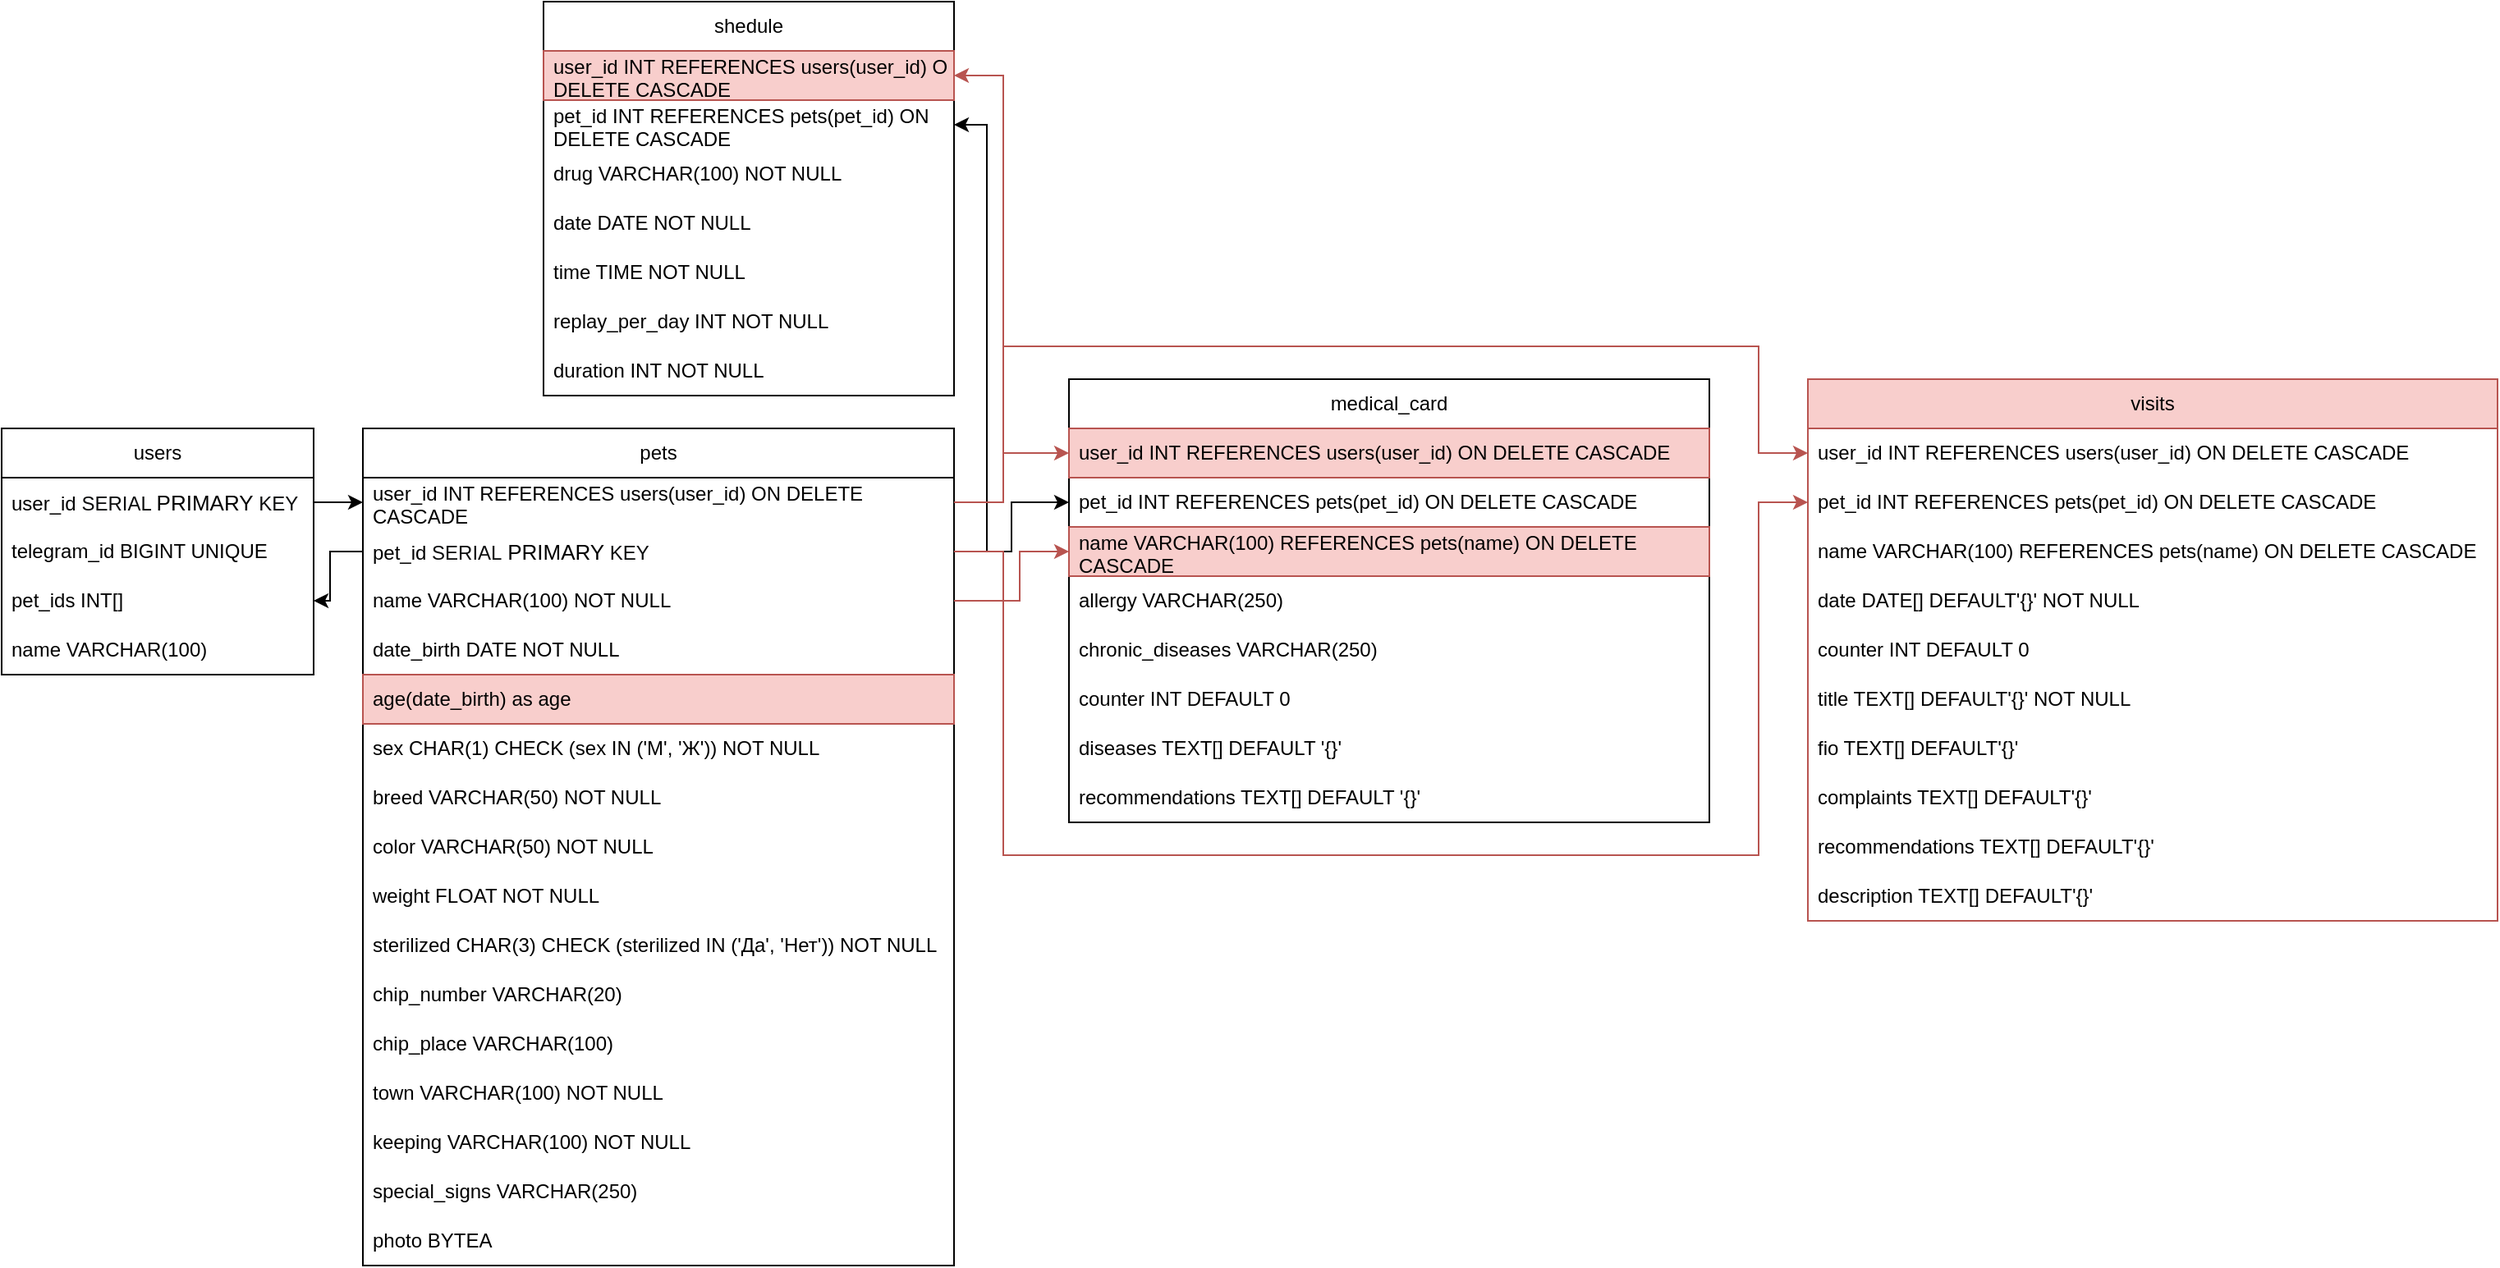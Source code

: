 <mxfile version="24.4.13" type="device">
  <diagram name="Страница — 1" id="2kLX4BQX8sCwUvxI8kL4">
    <mxGraphModel dx="4412" dy="3087" grid="1" gridSize="10" guides="1" tooltips="1" connect="1" arrows="1" fold="1" page="1" pageScale="1" pageWidth="827" pageHeight="1169" math="0" shadow="0">
      <root>
        <mxCell id="0" />
        <mxCell id="1" parent="0" />
        <mxCell id="tRE23R7GTaDSRuDy--_Y-1" value="users" style="swimlane;fontStyle=0;childLayout=stackLayout;horizontal=1;startSize=30;horizontalStack=0;resizeParent=1;resizeParentMax=0;resizeLast=0;collapsible=1;marginBottom=0;whiteSpace=wrap;html=1;" parent="1" vertex="1">
          <mxGeometry x="-180" y="220" width="190" height="150" as="geometry" />
        </mxCell>
        <mxCell id="tRE23R7GTaDSRuDy--_Y-2" value="user_id&amp;nbsp;&lt;span style=&quot;background-color: transparent; font-family: inherit; font-size: var(--_pr-code-fs); font-style: inherit; font-variant-ligatures: inherit; font-variant-caps: inherit; font-weight: inherit; white-space: inherit; color: rgb(12, 13, 14);&quot;&gt;SERIAL &lt;/span&gt;&lt;span style=&quot;background-color: transparent; font-family: inherit; font-style: inherit; font-variant-ligatures: inherit; font-variant-caps: inherit; font-weight: inherit; white-space: inherit; font-size: 13px;&quot;&gt;PRIMARY&lt;/span&gt;&lt;span style=&quot;background-color: transparent; font-family: inherit; font-size: var(--_pr-code-fs); font-style: inherit; font-variant-ligatures: inherit; font-variant-caps: inherit; font-weight: inherit; white-space: inherit; color: rgb(12, 13, 14);&quot;&gt;&amp;nbsp;KEY&lt;/span&gt;" style="text;strokeColor=none;fillColor=none;align=left;verticalAlign=middle;spacingLeft=4;spacingRight=4;overflow=hidden;points=[[0,0.5],[1,0.5]];portConstraint=eastwest;rotatable=0;whiteSpace=wrap;html=1;" parent="tRE23R7GTaDSRuDy--_Y-1" vertex="1">
          <mxGeometry y="30" width="190" height="30" as="geometry" />
        </mxCell>
        <mxCell id="tRE23R7GTaDSRuDy--_Y-57" value="telegram_id &lt;span class=&quot;hljs-type&quot;&gt;BIGINT&lt;/span&gt; &lt;span class=&quot;hljs-keyword&quot;&gt;UNIQUE&lt;/span&gt;" style="text;strokeColor=none;fillColor=none;align=left;verticalAlign=middle;spacingLeft=4;spacingRight=4;overflow=hidden;points=[[0,0.5],[1,0.5]];portConstraint=eastwest;rotatable=0;whiteSpace=wrap;html=1;" parent="tRE23R7GTaDSRuDy--_Y-1" vertex="1">
          <mxGeometry y="60" width="190" height="30" as="geometry" />
        </mxCell>
        <mxCell id="tRE23R7GTaDSRuDy--_Y-3" value="pet_ids&amp;nbsp;&lt;span class=&quot;hljs-type&quot;&gt;INT&lt;/span&gt;[]" style="text;strokeColor=none;fillColor=none;align=left;verticalAlign=middle;spacingLeft=4;spacingRight=4;overflow=hidden;points=[[0,0.5],[1,0.5]];portConstraint=eastwest;rotatable=0;whiteSpace=wrap;html=1;" parent="tRE23R7GTaDSRuDy--_Y-1" vertex="1">
          <mxGeometry y="90" width="190" height="30" as="geometry" />
        </mxCell>
        <mxCell id="tRE23R7GTaDSRuDy--_Y-4" value="name VARCHAR(100)" style="text;strokeColor=none;fillColor=none;align=left;verticalAlign=middle;spacingLeft=4;spacingRight=4;overflow=hidden;points=[[0,0.5],[1,0.5]];portConstraint=eastwest;rotatable=0;whiteSpace=wrap;html=1;" parent="tRE23R7GTaDSRuDy--_Y-1" vertex="1">
          <mxGeometry y="120" width="190" height="30" as="geometry" />
        </mxCell>
        <mxCell id="tRE23R7GTaDSRuDy--_Y-5" value="pets" style="swimlane;fontStyle=0;childLayout=stackLayout;horizontal=1;startSize=30;horizontalStack=0;resizeParent=1;resizeParentMax=0;resizeLast=0;collapsible=1;marginBottom=0;whiteSpace=wrap;html=1;swimlaneFillColor=default;" parent="1" vertex="1">
          <mxGeometry x="40" y="220" width="360" height="510" as="geometry">
            <mxRectangle x="274" y="220" width="60" height="30" as="alternateBounds" />
          </mxGeometry>
        </mxCell>
        <mxCell id="tRE23R7GTaDSRuDy--_Y-54" value="user_id&amp;nbsp;&lt;span class=&quot;hljs-type&quot;&gt;INT&lt;/span&gt; &lt;span class=&quot;hljs-keyword&quot;&gt;REFERENCES&lt;/span&gt; users(user_id)&amp;nbsp;ON DELETE CASCADE" style="text;strokeColor=none;fillColor=none;align=left;verticalAlign=middle;spacingLeft=4;spacingRight=4;overflow=hidden;points=[[0,0.5],[1,0.5]];portConstraint=eastwest;rotatable=0;whiteSpace=wrap;html=1;" parent="tRE23R7GTaDSRuDy--_Y-5" vertex="1">
          <mxGeometry y="30" width="360" height="30" as="geometry" />
        </mxCell>
        <mxCell id="tRE23R7GTaDSRuDy--_Y-6" value="pet_id&amp;nbsp;&lt;span style=&quot;font-family: inherit; font-size: var(--_pr-code-fs); font-style: inherit; font-variant-ligatures: inherit; font-variant-caps: inherit; font-weight: inherit; white-space: inherit; background-color: transparent; color: rgb(12, 13, 14);&quot;&gt;SERIAL&amp;nbsp;&lt;/span&gt;&lt;span style=&quot;font-family: inherit; font-style: inherit; font-variant-ligatures: inherit; font-variant-caps: inherit; font-weight: inherit; white-space: inherit; background-color: transparent; font-size: 13px;&quot;&gt;PRIMARY&lt;/span&gt;&lt;span style=&quot;font-family: inherit; font-size: var(--_pr-code-fs); font-style: inherit; font-variant-ligatures: inherit; font-variant-caps: inherit; font-weight: inherit; white-space: inherit; background-color: transparent; color: rgb(12, 13, 14);&quot;&gt;&amp;nbsp;KEY&lt;/span&gt;" style="text;strokeColor=none;fillColor=none;align=left;verticalAlign=middle;spacingLeft=4;spacingRight=4;overflow=hidden;points=[[0,0.5],[1,0.5]];portConstraint=eastwest;rotatable=0;whiteSpace=wrap;html=1;" parent="tRE23R7GTaDSRuDy--_Y-5" vertex="1">
          <mxGeometry y="60" width="360" height="30" as="geometry" />
        </mxCell>
        <mxCell id="tRE23R7GTaDSRuDy--_Y-7" value="name VARCHAR(100) NOT NULL" style="text;strokeColor=none;fillColor=none;align=left;verticalAlign=middle;spacingLeft=4;spacingRight=4;overflow=hidden;points=[[0,0.5],[1,0.5]];portConstraint=eastwest;rotatable=0;whiteSpace=wrap;html=1;" parent="tRE23R7GTaDSRuDy--_Y-5" vertex="1">
          <mxGeometry y="90" width="360" height="30" as="geometry" />
        </mxCell>
        <mxCell id="tRE23R7GTaDSRuDy--_Y-21" value="date_birth DATE NOT NULL" style="text;strokeColor=none;fillColor=none;align=left;verticalAlign=middle;spacingLeft=4;spacingRight=4;overflow=hidden;points=[[0,0.5],[1,0.5]];portConstraint=eastwest;rotatable=0;whiteSpace=wrap;html=1;" parent="tRE23R7GTaDSRuDy--_Y-5" vertex="1">
          <mxGeometry y="120" width="360" height="30" as="geometry" />
        </mxCell>
        <mxCell id="ft2t-s6dSCb2vbicJCYg-4" value="age(date_birth) as age" style="text;strokeColor=#b85450;fillColor=#f8cecc;align=left;verticalAlign=middle;spacingLeft=4;spacingRight=4;overflow=hidden;points=[[0,0.5],[1,0.5]];portConstraint=eastwest;rotatable=0;whiteSpace=wrap;html=1;" vertex="1" parent="tRE23R7GTaDSRuDy--_Y-5">
          <mxGeometry y="150" width="360" height="30" as="geometry" />
        </mxCell>
        <mxCell id="tRE23R7GTaDSRuDy--_Y-20" value="sex&amp;nbsp;&lt;span class=&quot;hljs-type&quot;&gt;CHAR&lt;/span&gt;(&lt;span class=&quot;hljs-number&quot;&gt;1&lt;/span&gt;) &lt;span class=&quot;hljs-keyword&quot;&gt;CHECK&lt;/span&gt; (sex&amp;nbsp;&lt;span class=&quot;hljs-keyword&quot;&gt;IN&lt;/span&gt; (&lt;span class=&quot;hljs-string&quot;&gt;&#39;М&#39;&lt;/span&gt;, &lt;span class=&quot;hljs-string&quot;&gt;&#39;Ж&#39;&lt;/span&gt;)) NOT NULL" style="text;strokeColor=none;fillColor=none;align=left;verticalAlign=middle;spacingLeft=4;spacingRight=4;overflow=hidden;points=[[0,0.5],[1,0.5]];portConstraint=eastwest;rotatable=0;whiteSpace=wrap;html=1;" parent="tRE23R7GTaDSRuDy--_Y-5" vertex="1">
          <mxGeometry y="180" width="360" height="30" as="geometry" />
        </mxCell>
        <mxCell id="tRE23R7GTaDSRuDy--_Y-8" value="breed VARCHAR(50) NOT NULL" style="text;strokeColor=none;fillColor=none;align=left;verticalAlign=middle;spacingLeft=4;spacingRight=4;overflow=hidden;points=[[0,0.5],[1,0.5]];portConstraint=eastwest;rotatable=0;whiteSpace=wrap;html=1;" parent="tRE23R7GTaDSRuDy--_Y-5" vertex="1">
          <mxGeometry y="210" width="360" height="30" as="geometry" />
        </mxCell>
        <mxCell id="tRE23R7GTaDSRuDy--_Y-22" value="color VARCHAR(50) NOT NULL" style="text;strokeColor=none;fillColor=none;align=left;verticalAlign=middle;spacingLeft=4;spacingRight=4;overflow=hidden;points=[[0,0.5],[1,0.5]];portConstraint=eastwest;rotatable=0;whiteSpace=wrap;html=1;" parent="tRE23R7GTaDSRuDy--_Y-5" vertex="1">
          <mxGeometry y="240" width="360" height="30" as="geometry" />
        </mxCell>
        <mxCell id="tRE23R7GTaDSRuDy--_Y-23" value="weight FLOAT NOT NULL" style="text;strokeColor=none;fillColor=none;align=left;verticalAlign=middle;spacingLeft=4;spacingRight=4;overflow=hidden;points=[[0,0.5],[1,0.5]];portConstraint=eastwest;rotatable=0;whiteSpace=wrap;html=1;" parent="tRE23R7GTaDSRuDy--_Y-5" vertex="1">
          <mxGeometry y="270" width="360" height="30" as="geometry" />
        </mxCell>
        <mxCell id="tRE23R7GTaDSRuDy--_Y-24" value="sterilized&amp;nbsp;&lt;span class=&quot;hljs-type&quot;&gt;CHAR&lt;/span&gt;(3)&amp;nbsp;&lt;span class=&quot;hljs-keyword&quot;&gt;CHECK&lt;/span&gt;&amp;nbsp;(&lt;span class=&quot;hljs-keyword&quot;&gt;sterilized IN&lt;/span&gt;&amp;nbsp;(&lt;span class=&quot;hljs-string&quot;&gt;&#39;Да&#39;&lt;/span&gt;,&amp;nbsp;&lt;span class=&quot;hljs-string&quot;&gt;&#39;Нет&#39;&lt;/span&gt;)) NOT NULL" style="text;strokeColor=none;fillColor=none;align=left;verticalAlign=middle;spacingLeft=4;spacingRight=4;overflow=hidden;points=[[0,0.5],[1,0.5]];portConstraint=eastwest;rotatable=0;whiteSpace=wrap;html=1;" parent="tRE23R7GTaDSRuDy--_Y-5" vertex="1">
          <mxGeometry y="300" width="360" height="30" as="geometry" />
        </mxCell>
        <mxCell id="tRE23R7GTaDSRuDy--_Y-26" value="chip_number VARCHAR(20)" style="text;strokeColor=none;fillColor=none;align=left;verticalAlign=middle;spacingLeft=4;spacingRight=4;overflow=hidden;points=[[0,0.5],[1,0.5]];portConstraint=eastwest;rotatable=0;whiteSpace=wrap;html=1;" parent="tRE23R7GTaDSRuDy--_Y-5" vertex="1">
          <mxGeometry y="330" width="360" height="30" as="geometry" />
        </mxCell>
        <mxCell id="tRE23R7GTaDSRuDy--_Y-25" value="chip_place VARCHAR(100)" style="text;strokeColor=none;fillColor=none;align=left;verticalAlign=middle;spacingLeft=4;spacingRight=4;overflow=hidden;points=[[0,0.5],[1,0.5]];portConstraint=eastwest;rotatable=0;whiteSpace=wrap;html=1;" parent="tRE23R7GTaDSRuDy--_Y-5" vertex="1">
          <mxGeometry y="360" width="360" height="30" as="geometry" />
        </mxCell>
        <mxCell id="tRE23R7GTaDSRuDy--_Y-27" value="town VARCHAR(100) NOT NULL&amp;nbsp;" style="text;strokeColor=none;fillColor=none;align=left;verticalAlign=middle;spacingLeft=4;spacingRight=4;overflow=hidden;points=[[0,0.5],[1,0.5]];portConstraint=eastwest;rotatable=0;whiteSpace=wrap;html=1;" parent="tRE23R7GTaDSRuDy--_Y-5" vertex="1">
          <mxGeometry y="390" width="360" height="30" as="geometry" />
        </mxCell>
        <mxCell id="tRE23R7GTaDSRuDy--_Y-29" value="keeping VARCHAR(100) NOT NULL" style="text;strokeColor=none;fillColor=none;align=left;verticalAlign=middle;spacingLeft=4;spacingRight=4;overflow=hidden;points=[[0,0.5],[1,0.5]];portConstraint=eastwest;rotatable=0;whiteSpace=wrap;html=1;" parent="tRE23R7GTaDSRuDy--_Y-5" vertex="1">
          <mxGeometry y="420" width="360" height="30" as="geometry" />
        </mxCell>
        <mxCell id="tRE23R7GTaDSRuDy--_Y-28" value="special_signs VARCHAR(250)" style="text;strokeColor=none;fillColor=none;align=left;verticalAlign=middle;spacingLeft=4;spacingRight=4;overflow=hidden;points=[[0,0.5],[1,0.5]];portConstraint=eastwest;rotatable=0;whiteSpace=wrap;html=1;" parent="tRE23R7GTaDSRuDy--_Y-5" vertex="1">
          <mxGeometry y="450" width="360" height="30" as="geometry" />
        </mxCell>
        <mxCell id="tRE23R7GTaDSRuDy--_Y-30" value="photo&amp;nbsp;BYTEA  " style="text;strokeColor=none;fillColor=none;align=left;verticalAlign=middle;spacingLeft=4;spacingRight=4;overflow=hidden;points=[[0,0.5],[1,0.5]];portConstraint=eastwest;rotatable=0;whiteSpace=wrap;html=1;" parent="tRE23R7GTaDSRuDy--_Y-5" vertex="1">
          <mxGeometry y="480" width="360" height="30" as="geometry" />
        </mxCell>
        <mxCell id="tRE23R7GTaDSRuDy--_Y-9" value="medical_card" style="swimlane;fontStyle=0;childLayout=stackLayout;horizontal=1;startSize=30;horizontalStack=0;resizeParent=1;resizeParentMax=0;resizeLast=0;collapsible=1;marginBottom=0;whiteSpace=wrap;html=1;" parent="1" vertex="1">
          <mxGeometry x="470" y="190" width="390" height="270" as="geometry" />
        </mxCell>
        <mxCell id="ft2t-s6dSCb2vbicJCYg-18" value="user_id&amp;nbsp;&lt;span class=&quot;hljs-type&quot;&gt;INT&lt;/span&gt;&amp;nbsp;&lt;span class=&quot;hljs-keyword&quot;&gt;REFERENCES&lt;/span&gt;&amp;nbsp;users(user_id)&amp;nbsp;ON DELETE CASCADE" style="text;strokeColor=#b85450;fillColor=#f8cecc;align=left;verticalAlign=middle;spacingLeft=4;spacingRight=4;overflow=hidden;points=[[0,0.5],[1,0.5]];portConstraint=eastwest;rotatable=0;whiteSpace=wrap;html=1;" vertex="1" parent="tRE23R7GTaDSRuDy--_Y-9">
          <mxGeometry y="30" width="390" height="30" as="geometry" />
        </mxCell>
        <mxCell id="tRE23R7GTaDSRuDy--_Y-10" value="pet_id&amp;nbsp;&lt;span class=&quot;hljs-type&quot;&gt;INT&lt;/span&gt;&amp;nbsp;&lt;span class=&quot;hljs-keyword&quot;&gt;REFERENCES&lt;/span&gt;&amp;nbsp;pets(pet_id)&amp;nbsp;ON DELETE CASCADE" style="text;strokeColor=none;fillColor=none;align=left;verticalAlign=middle;spacingLeft=4;spacingRight=4;overflow=hidden;points=[[0,0.5],[1,0.5]];portConstraint=eastwest;rotatable=0;whiteSpace=wrap;html=1;" parent="tRE23R7GTaDSRuDy--_Y-9" vertex="1">
          <mxGeometry y="60" width="390" height="30" as="geometry" />
        </mxCell>
        <mxCell id="ft2t-s6dSCb2vbicJCYg-1" value="name VARCHAR(100)&amp;nbsp;&lt;span class=&quot;hljs-keyword&quot;&gt;REFERENCES&lt;/span&gt;&amp;nbsp;pets(name)&amp;nbsp;ON DELETE CASCADE" style="text;strokeColor=#b85450;fillColor=#f8cecc;align=left;verticalAlign=middle;spacingLeft=4;spacingRight=4;overflow=hidden;points=[[0,0.5],[1,0.5]];portConstraint=eastwest;rotatable=0;whiteSpace=wrap;html=1;" vertex="1" parent="tRE23R7GTaDSRuDy--_Y-9">
          <mxGeometry y="90" width="390" height="30" as="geometry" />
        </mxCell>
        <mxCell id="tRE23R7GTaDSRuDy--_Y-39" value="allergy VARCHAR(250)" style="text;strokeColor=none;fillColor=none;align=left;verticalAlign=middle;spacingLeft=4;spacingRight=4;overflow=hidden;points=[[0,0.5],[1,0.5]];portConstraint=eastwest;rotatable=0;whiteSpace=wrap;html=1;" parent="tRE23R7GTaDSRuDy--_Y-9" vertex="1">
          <mxGeometry y="120" width="390" height="30" as="geometry" />
        </mxCell>
        <mxCell id="tRE23R7GTaDSRuDy--_Y-31" value="chronic_diseases VARCHAR(250)" style="text;strokeColor=none;fillColor=none;align=left;verticalAlign=middle;spacingLeft=4;spacingRight=4;overflow=hidden;points=[[0,0.5],[1,0.5]];portConstraint=eastwest;rotatable=0;whiteSpace=wrap;html=1;" parent="tRE23R7GTaDSRuDy--_Y-9" vertex="1">
          <mxGeometry y="150" width="390" height="30" as="geometry" />
        </mxCell>
        <mxCell id="tRE23R7GTaDSRuDy--_Y-67" value="counter&amp;nbsp;&lt;span class=&quot;hljs-type&quot;&gt;INT&lt;/span&gt; &lt;span class=&quot;hljs-keyword&quot;&gt;DEFAULT&lt;/span&gt; &lt;span class=&quot;hljs-number&quot;&gt;0&lt;/span&gt;" style="text;strokeColor=none;fillColor=none;align=left;verticalAlign=middle;spacingLeft=4;spacingRight=4;overflow=hidden;points=[[0,0.5],[1,0.5]];portConstraint=eastwest;rotatable=0;whiteSpace=wrap;html=1;" parent="tRE23R7GTaDSRuDy--_Y-9" vertex="1">
          <mxGeometry y="180" width="390" height="30" as="geometry" />
        </mxCell>
        <mxCell id="tRE23R7GTaDSRuDy--_Y-12" value="diseases TEXT[] DEFAULT &#39;{}&#39;" style="text;strokeColor=none;fillColor=none;align=left;verticalAlign=middle;spacingLeft=4;spacingRight=4;overflow=hidden;points=[[0,0.5],[1,0.5]];portConstraint=eastwest;rotatable=0;whiteSpace=wrap;html=1;" parent="tRE23R7GTaDSRuDy--_Y-9" vertex="1">
          <mxGeometry y="210" width="390" height="30" as="geometry" />
        </mxCell>
        <mxCell id="tRE23R7GTaDSRuDy--_Y-40" value="recommendations TEXT[] DEFAULT &#39;{}&#39;" style="text;strokeColor=none;fillColor=none;align=left;verticalAlign=middle;spacingLeft=4;spacingRight=4;overflow=hidden;points=[[0,0.5],[1,0.5]];portConstraint=eastwest;rotatable=0;whiteSpace=wrap;html=1;" parent="tRE23R7GTaDSRuDy--_Y-9" vertex="1">
          <mxGeometry y="240" width="390" height="30" as="geometry" />
        </mxCell>
        <mxCell id="tRE23R7GTaDSRuDy--_Y-13" value="shedule" style="swimlane;fontStyle=0;childLayout=stackLayout;horizontal=1;startSize=30;horizontalStack=0;resizeParent=1;resizeParentMax=0;resizeLast=0;collapsible=1;marginBottom=0;whiteSpace=wrap;html=1;" parent="1" vertex="1">
          <mxGeometry x="150" y="-40" width="250" height="240" as="geometry" />
        </mxCell>
        <mxCell id="ft2t-s6dSCb2vbicJCYg-22" value="user_id&amp;nbsp;&lt;span class=&quot;hljs-type&quot;&gt;INT&lt;/span&gt;&amp;nbsp;&lt;span class=&quot;hljs-keyword&quot;&gt;REFERENCES&lt;/span&gt;&amp;nbsp;users(user_id)&amp;nbsp;ON DELETE CASCADE" style="text;strokeColor=#b85450;fillColor=#f8cecc;align=left;verticalAlign=middle;spacingLeft=4;spacingRight=4;overflow=hidden;points=[[0,0.5],[1,0.5]];portConstraint=eastwest;rotatable=0;whiteSpace=wrap;html=1;" vertex="1" parent="tRE23R7GTaDSRuDy--_Y-13">
          <mxGeometry y="30" width="250" height="30" as="geometry" />
        </mxCell>
        <mxCell id="tRE23R7GTaDSRuDy--_Y-14" value="pet_id&amp;nbsp;&lt;span class=&quot;hljs-type&quot;&gt;INT&lt;/span&gt;&amp;nbsp;&lt;span class=&quot;hljs-keyword&quot;&gt;REFERENCES&lt;/span&gt;&amp;nbsp;pets(pet_id)&amp;nbsp;ON DELETE CASCADE" style="text;strokeColor=none;fillColor=none;align=left;verticalAlign=middle;spacingLeft=4;spacingRight=4;overflow=hidden;points=[[0,0.5],[1,0.5]];portConstraint=eastwest;rotatable=0;whiteSpace=wrap;html=1;" parent="tRE23R7GTaDSRuDy--_Y-13" vertex="1">
          <mxGeometry y="60" width="250" height="30" as="geometry" />
        </mxCell>
        <mxCell id="tRE23R7GTaDSRuDy--_Y-50" value="drug VARCHAR(100) NOT NULL" style="text;strokeColor=none;fillColor=none;align=left;verticalAlign=middle;spacingLeft=4;spacingRight=4;overflow=hidden;points=[[0,0.5],[1,0.5]];portConstraint=eastwest;rotatable=0;whiteSpace=wrap;html=1;" parent="tRE23R7GTaDSRuDy--_Y-13" vertex="1">
          <mxGeometry y="90" width="250" height="30" as="geometry" />
        </mxCell>
        <mxCell id="tRE23R7GTaDSRuDy--_Y-15" value="date DATE NOT NULL" style="text;strokeColor=none;fillColor=none;align=left;verticalAlign=middle;spacingLeft=4;spacingRight=4;overflow=hidden;points=[[0,0.5],[1,0.5]];portConstraint=eastwest;rotatable=0;whiteSpace=wrap;html=1;" parent="tRE23R7GTaDSRuDy--_Y-13" vertex="1">
          <mxGeometry y="120" width="250" height="30" as="geometry" />
        </mxCell>
        <mxCell id="tRE23R7GTaDSRuDy--_Y-51" value="time TIME NOT NULL" style="text;strokeColor=none;fillColor=none;align=left;verticalAlign=middle;spacingLeft=4;spacingRight=4;overflow=hidden;points=[[0,0.5],[1,0.5]];portConstraint=eastwest;rotatable=0;whiteSpace=wrap;html=1;" parent="tRE23R7GTaDSRuDy--_Y-13" vertex="1">
          <mxGeometry y="150" width="250" height="30" as="geometry" />
        </mxCell>
        <mxCell id="tRE23R7GTaDSRuDy--_Y-52" value="replay_per_day INT NOT NULL" style="text;strokeColor=none;fillColor=none;align=left;verticalAlign=middle;spacingLeft=4;spacingRight=4;overflow=hidden;points=[[0,0.5],[1,0.5]];portConstraint=eastwest;rotatable=0;whiteSpace=wrap;html=1;" parent="tRE23R7GTaDSRuDy--_Y-13" vertex="1">
          <mxGeometry y="180" width="250" height="30" as="geometry" />
        </mxCell>
        <mxCell id="tRE23R7GTaDSRuDy--_Y-16" value="duration INT NOT NULL" style="text;strokeColor=none;fillColor=none;align=left;verticalAlign=middle;spacingLeft=4;spacingRight=4;overflow=hidden;points=[[0,0.5],[1,0.5]];portConstraint=eastwest;rotatable=0;whiteSpace=wrap;html=1;" parent="tRE23R7GTaDSRuDy--_Y-13" vertex="1">
          <mxGeometry y="210" width="250" height="30" as="geometry" />
        </mxCell>
        <mxCell id="tRE23R7GTaDSRuDy--_Y-49" style="edgeStyle=orthogonalEdgeStyle;rounded=0;orthogonalLoop=1;jettySize=auto;html=1;exitX=1;exitY=0.5;exitDx=0;exitDy=0;entryX=1;entryY=0.5;entryDx=0;entryDy=0;" parent="1" source="tRE23R7GTaDSRuDy--_Y-6" target="tRE23R7GTaDSRuDy--_Y-14" edge="1">
          <mxGeometry relative="1" as="geometry" />
        </mxCell>
        <mxCell id="tRE23R7GTaDSRuDy--_Y-53" style="edgeStyle=orthogonalEdgeStyle;rounded=0;orthogonalLoop=1;jettySize=auto;html=1;exitX=0;exitY=0.5;exitDx=0;exitDy=0;entryX=1;entryY=0.5;entryDx=0;entryDy=0;" parent="1" source="tRE23R7GTaDSRuDy--_Y-6" target="tRE23R7GTaDSRuDy--_Y-3" edge="1">
          <mxGeometry relative="1" as="geometry" />
        </mxCell>
        <mxCell id="tRE23R7GTaDSRuDy--_Y-55" style="edgeStyle=orthogonalEdgeStyle;rounded=0;orthogonalLoop=1;jettySize=auto;html=1;exitX=1;exitY=0.5;exitDx=0;exitDy=0;entryX=0;entryY=0.5;entryDx=0;entryDy=0;" parent="1" source="tRE23R7GTaDSRuDy--_Y-2" target="tRE23R7GTaDSRuDy--_Y-54" edge="1">
          <mxGeometry relative="1" as="geometry" />
        </mxCell>
        <mxCell id="tRE23R7GTaDSRuDy--_Y-59" style="edgeStyle=orthogonalEdgeStyle;rounded=0;orthogonalLoop=1;jettySize=auto;html=1;exitX=1;exitY=0.5;exitDx=0;exitDy=0;entryX=0;entryY=0.5;entryDx=0;entryDy=0;" parent="1" source="tRE23R7GTaDSRuDy--_Y-6" target="tRE23R7GTaDSRuDy--_Y-10" edge="1">
          <mxGeometry relative="1" as="geometry" />
        </mxCell>
        <mxCell id="ft2t-s6dSCb2vbicJCYg-5" value="visits" style="swimlane;fontStyle=0;childLayout=stackLayout;horizontal=1;startSize=30;horizontalStack=0;resizeParent=1;resizeParentMax=0;resizeLast=0;collapsible=1;marginBottom=0;whiteSpace=wrap;html=1;fillColor=#f8cecc;strokeColor=#b85450;" vertex="1" parent="1">
          <mxGeometry x="920" y="190" width="420" height="330" as="geometry" />
        </mxCell>
        <mxCell id="ft2t-s6dSCb2vbicJCYg-17" value="user_id&amp;nbsp;&lt;span class=&quot;hljs-type&quot;&gt;INT&lt;/span&gt;&amp;nbsp;&lt;span class=&quot;hljs-keyword&quot;&gt;REFERENCES&lt;/span&gt;&amp;nbsp;users(user_id)&amp;nbsp;ON DELETE CASCADE" style="text;strokeColor=none;fillColor=none;align=left;verticalAlign=middle;spacingLeft=4;spacingRight=4;overflow=hidden;points=[[0,0.5],[1,0.5]];portConstraint=eastwest;rotatable=0;whiteSpace=wrap;html=1;" vertex="1" parent="ft2t-s6dSCb2vbicJCYg-5">
          <mxGeometry y="30" width="420" height="30" as="geometry" />
        </mxCell>
        <mxCell id="ft2t-s6dSCb2vbicJCYg-6" value="pet_id&amp;nbsp;&lt;span class=&quot;hljs-type&quot;&gt;INT&lt;/span&gt;&amp;nbsp;&lt;span class=&quot;hljs-keyword&quot;&gt;REFERENCES&lt;/span&gt;&amp;nbsp;pets(pet_id)&amp;nbsp;ON DELETE CASCADE" style="text;strokeColor=none;fillColor=none;align=left;verticalAlign=middle;spacingLeft=4;spacingRight=4;overflow=hidden;points=[[0,0.5],[1,0.5]];portConstraint=eastwest;rotatable=0;whiteSpace=wrap;html=1;" vertex="1" parent="ft2t-s6dSCb2vbicJCYg-5">
          <mxGeometry y="60" width="420" height="30" as="geometry" />
        </mxCell>
        <mxCell id="ft2t-s6dSCb2vbicJCYg-7" value="name VARCHAR(100)&amp;nbsp;&lt;span class=&quot;hljs-keyword&quot;&gt;REFERENCES&lt;/span&gt;&amp;nbsp;pets(name)&amp;nbsp;ON DELETE CASCADE" style="text;strokeColor=none;fillColor=none;align=left;verticalAlign=middle;spacingLeft=4;spacingRight=4;overflow=hidden;points=[[0,0.5],[1,0.5]];portConstraint=eastwest;rotatable=0;whiteSpace=wrap;html=1;" vertex="1" parent="ft2t-s6dSCb2vbicJCYg-5">
          <mxGeometry y="90" width="420" height="30" as="geometry" />
        </mxCell>
        <mxCell id="ft2t-s6dSCb2vbicJCYg-8" value="date DATE[] DEFAULT&#39;{}&#39; NOT NULL" style="text;strokeColor=none;fillColor=none;align=left;verticalAlign=middle;spacingLeft=4;spacingRight=4;overflow=hidden;points=[[0,0.5],[1,0.5]];portConstraint=eastwest;rotatable=0;whiteSpace=wrap;html=1;" vertex="1" parent="ft2t-s6dSCb2vbicJCYg-5">
          <mxGeometry y="120" width="420" height="30" as="geometry" />
        </mxCell>
        <mxCell id="ft2t-s6dSCb2vbicJCYg-26" value="counter&amp;nbsp;&lt;span class=&quot;hljs-type&quot;&gt;INT&lt;/span&gt; &lt;span class=&quot;hljs-keyword&quot;&gt;DEFAULT&lt;/span&gt; &lt;span class=&quot;hljs-number&quot;&gt;0&lt;/span&gt;" style="text;strokeColor=none;fillColor=none;align=left;verticalAlign=middle;spacingLeft=4;spacingRight=4;overflow=hidden;points=[[0,0.5],[1,0.5]];portConstraint=eastwest;rotatable=0;whiteSpace=wrap;html=1;" vertex="1" parent="ft2t-s6dSCb2vbicJCYg-5">
          <mxGeometry y="150" width="420" height="30" as="geometry" />
        </mxCell>
        <mxCell id="ft2t-s6dSCb2vbicJCYg-9" value="title TEXT[] DEFAULT&#39;{}&#39; NOT NULL" style="text;strokeColor=none;fillColor=none;align=left;verticalAlign=middle;spacingLeft=4;spacingRight=4;overflow=hidden;points=[[0,0.5],[1,0.5]];portConstraint=eastwest;rotatable=0;whiteSpace=wrap;html=1;" vertex="1" parent="ft2t-s6dSCb2vbicJCYg-5">
          <mxGeometry y="180" width="420" height="30" as="geometry" />
        </mxCell>
        <mxCell id="ft2t-s6dSCb2vbicJCYg-10" value="fio TEXT[] DEFAULT&#39;{}&#39;" style="text;strokeColor=none;fillColor=none;align=left;verticalAlign=middle;spacingLeft=4;spacingRight=4;overflow=hidden;points=[[0,0.5],[1,0.5]];portConstraint=eastwest;rotatable=0;whiteSpace=wrap;html=1;" vertex="1" parent="ft2t-s6dSCb2vbicJCYg-5">
          <mxGeometry y="210" width="420" height="30" as="geometry" />
        </mxCell>
        <mxCell id="ft2t-s6dSCb2vbicJCYg-11" value="complaints TEXT[] DEFAULT&#39;{}&#39;" style="text;strokeColor=none;fillColor=none;align=left;verticalAlign=middle;spacingLeft=4;spacingRight=4;overflow=hidden;points=[[0,0.5],[1,0.5]];portConstraint=eastwest;rotatable=0;whiteSpace=wrap;html=1;" vertex="1" parent="ft2t-s6dSCb2vbicJCYg-5">
          <mxGeometry y="240" width="420" height="30" as="geometry" />
        </mxCell>
        <mxCell id="ft2t-s6dSCb2vbicJCYg-12" value="recommendations TEXT[] DEFAULT&#39;{}&#39;" style="text;strokeColor=none;fillColor=none;align=left;verticalAlign=middle;spacingLeft=4;spacingRight=4;overflow=hidden;points=[[0,0.5],[1,0.5]];portConstraint=eastwest;rotatable=0;whiteSpace=wrap;html=1;" vertex="1" parent="ft2t-s6dSCb2vbicJCYg-5">
          <mxGeometry y="270" width="420" height="30" as="geometry" />
        </mxCell>
        <mxCell id="ft2t-s6dSCb2vbicJCYg-13" value="description TEXT[] DEFAULT&#39;{}&#39;" style="text;strokeColor=none;fillColor=none;align=left;verticalAlign=middle;spacingLeft=4;spacingRight=4;overflow=hidden;points=[[0,0.5],[1,0.5]];portConstraint=eastwest;rotatable=0;whiteSpace=wrap;html=1;" vertex="1" parent="ft2t-s6dSCb2vbicJCYg-5">
          <mxGeometry y="300" width="420" height="30" as="geometry" />
        </mxCell>
        <mxCell id="ft2t-s6dSCb2vbicJCYg-19" style="edgeStyle=orthogonalEdgeStyle;rounded=0;orthogonalLoop=1;jettySize=auto;html=1;exitX=1;exitY=0.5;exitDx=0;exitDy=0;entryX=0;entryY=0.5;entryDx=0;entryDy=0;fillColor=#f8cecc;strokeColor=#b85450;" edge="1" parent="1" source="tRE23R7GTaDSRuDy--_Y-7" target="ft2t-s6dSCb2vbicJCYg-1">
          <mxGeometry relative="1" as="geometry">
            <Array as="points">
              <mxPoint x="440" y="325" />
              <mxPoint x="440" y="295" />
            </Array>
          </mxGeometry>
        </mxCell>
        <mxCell id="ft2t-s6dSCb2vbicJCYg-21" style="edgeStyle=orthogonalEdgeStyle;rounded=0;orthogonalLoop=1;jettySize=auto;html=1;exitX=1;exitY=0.5;exitDx=0;exitDy=0;entryX=0;entryY=0.5;entryDx=0;entryDy=0;fillColor=#f8cecc;strokeColor=#b85450;" edge="1" parent="1" source="tRE23R7GTaDSRuDy--_Y-54" target="ft2t-s6dSCb2vbicJCYg-18">
          <mxGeometry relative="1" as="geometry">
            <Array as="points">
              <mxPoint x="430" y="265" />
              <mxPoint x="430" y="235" />
            </Array>
          </mxGeometry>
        </mxCell>
        <mxCell id="ft2t-s6dSCb2vbicJCYg-23" style="edgeStyle=orthogonalEdgeStyle;rounded=0;orthogonalLoop=1;jettySize=auto;html=1;exitX=1;exitY=0.5;exitDx=0;exitDy=0;entryX=1;entryY=0.5;entryDx=0;entryDy=0;fillColor=#f8cecc;strokeColor=#b85450;" edge="1" parent="1" source="tRE23R7GTaDSRuDy--_Y-54" target="ft2t-s6dSCb2vbicJCYg-22">
          <mxGeometry relative="1" as="geometry">
            <Array as="points">
              <mxPoint x="430" y="265" />
              <mxPoint x="430" y="5" />
            </Array>
          </mxGeometry>
        </mxCell>
        <mxCell id="ft2t-s6dSCb2vbicJCYg-24" style="edgeStyle=orthogonalEdgeStyle;rounded=0;orthogonalLoop=1;jettySize=auto;html=1;exitX=1;exitY=0.5;exitDx=0;exitDy=0;entryX=0;entryY=0.5;entryDx=0;entryDy=0;fillColor=#f8cecc;strokeColor=#b85450;" edge="1" parent="1" source="tRE23R7GTaDSRuDy--_Y-54" target="ft2t-s6dSCb2vbicJCYg-17">
          <mxGeometry relative="1" as="geometry">
            <Array as="points">
              <mxPoint x="430" y="265" />
              <mxPoint x="430" y="170" />
              <mxPoint x="890" y="170" />
              <mxPoint x="890" y="235" />
            </Array>
          </mxGeometry>
        </mxCell>
        <mxCell id="ft2t-s6dSCb2vbicJCYg-25" style="edgeStyle=orthogonalEdgeStyle;rounded=0;orthogonalLoop=1;jettySize=auto;html=1;exitX=1;exitY=0.5;exitDx=0;exitDy=0;entryX=0;entryY=0.5;entryDx=0;entryDy=0;fillColor=#f8cecc;strokeColor=#b85450;" edge="1" parent="1" source="tRE23R7GTaDSRuDy--_Y-6" target="ft2t-s6dSCb2vbicJCYg-6">
          <mxGeometry relative="1" as="geometry">
            <Array as="points">
              <mxPoint x="430" y="295" />
              <mxPoint x="430" y="480" />
              <mxPoint x="890" y="480" />
              <mxPoint x="890" y="265" />
            </Array>
          </mxGeometry>
        </mxCell>
      </root>
    </mxGraphModel>
  </diagram>
</mxfile>
